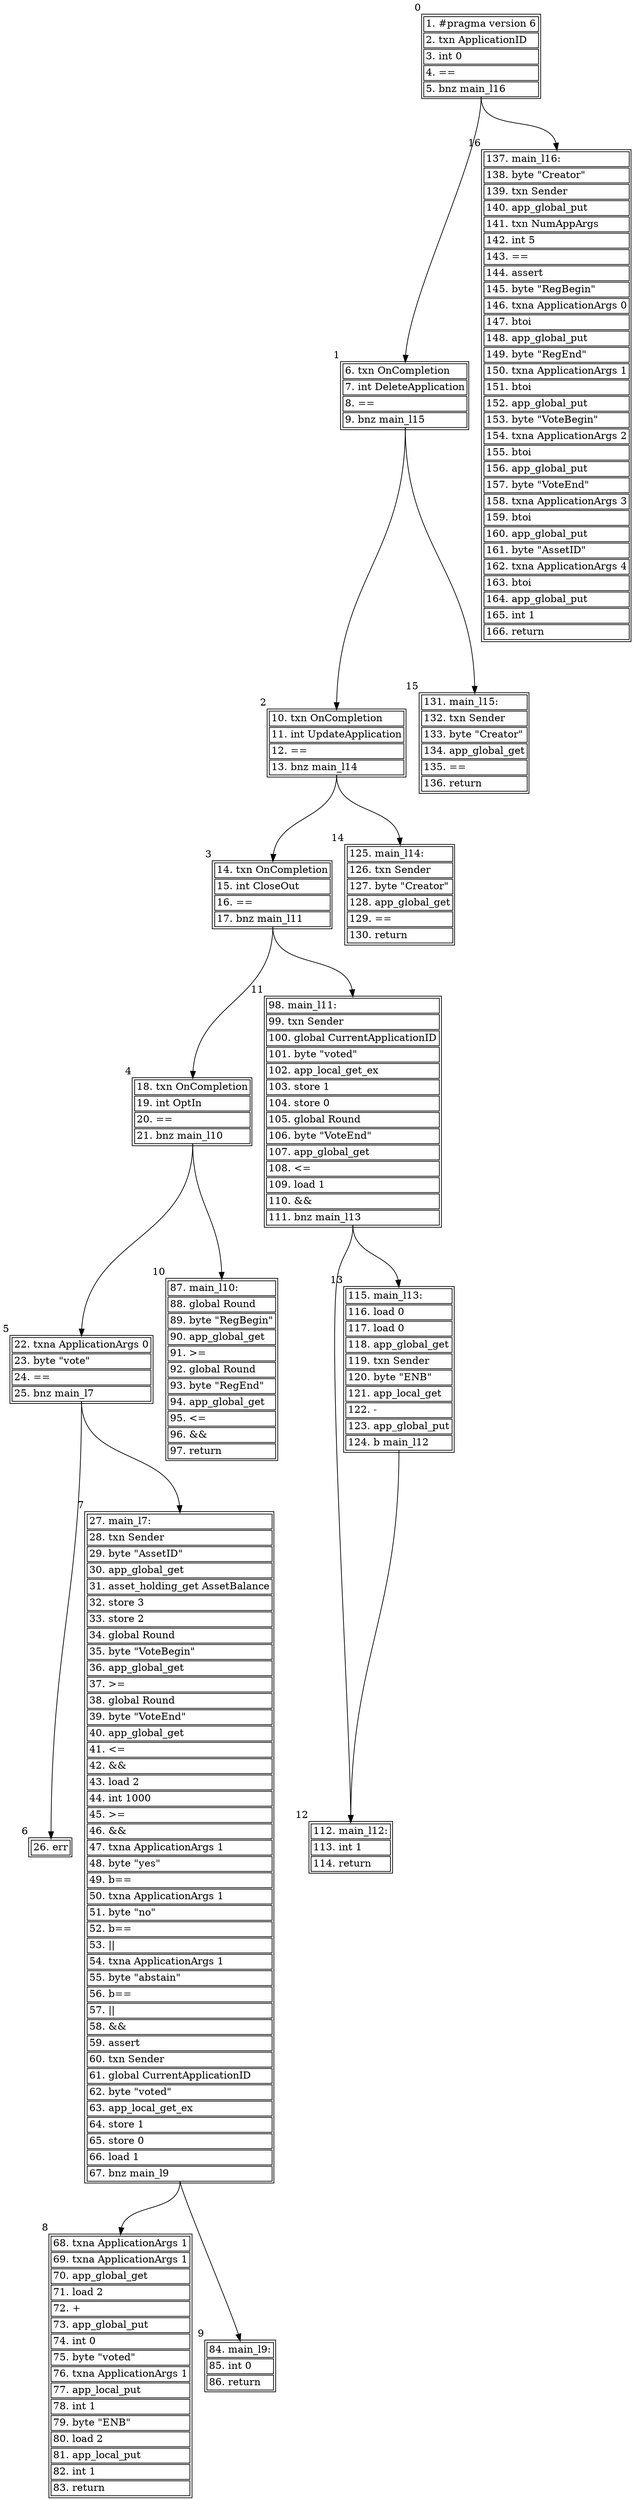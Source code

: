 digraph g{
 ranksep = 1 
 overlap = scale 
139838251679856[label=<<TABLE ALIGN="LEFT">
<TR><TD TOOLTIP="no comment for this line" HREF="bogus" ALIGN="LEFT" PORT="1">1. #pragma version 6</TD></TR>
<TR><TD TOOLTIP="no comment for this line" HREF="bogus" ALIGN="LEFT" PORT="2">2. txn ApplicationID</TD></TR>
<TR><TD TOOLTIP="no comment for this line" HREF="bogus" ALIGN="LEFT" PORT="3">3. int 0</TD></TR>
<TR><TD TOOLTIP="no comment for this line" HREF="bogus" ALIGN="LEFT" PORT="4">4. ==</TD></TR>
<TR><TD TOOLTIP="no comment for this line" HREF="bogus" ALIGN="LEFT" PORT="5">5. bnz main_l16</TD></TR>
</TABLE>> labelloc=top shape=plain
 xlabel=0]139838251679856:5:s -> 139838253243312:6:n;
139838251679856:5:s -> 139838253243024:137:n;
139838253243312[label=<<TABLE ALIGN="LEFT">
<TR><TD TOOLTIP="no comment for this line" HREF="bogus" ALIGN="LEFT" PORT="6">6. txn OnCompletion</TD></TR>
<TR><TD TOOLTIP="no comment for this line" HREF="bogus" ALIGN="LEFT" PORT="7">7. int DeleteApplication</TD></TR>
<TR><TD TOOLTIP="no comment for this line" HREF="bogus" ALIGN="LEFT" PORT="8">8. ==</TD></TR>
<TR><TD TOOLTIP="no comment for this line" HREF="bogus" ALIGN="LEFT" PORT="9">9. bnz main_l15</TD></TR>
</TABLE>> labelloc=top shape=plain
 xlabel=1]139838253243312:9:s -> 139838253241824:10:n;
139838253243312:9:s -> 139838253243216:131:n;
139838253241824[label=<<TABLE ALIGN="LEFT">
<TR><TD TOOLTIP="no comment for this line" HREF="bogus" ALIGN="LEFT" PORT="10">10. txn OnCompletion</TD></TR>
<TR><TD TOOLTIP="no comment for this line" HREF="bogus" ALIGN="LEFT" PORT="11">11. int UpdateApplication</TD></TR>
<TR><TD TOOLTIP="no comment for this line" HREF="bogus" ALIGN="LEFT" PORT="12">12. ==</TD></TR>
<TR><TD TOOLTIP="no comment for this line" HREF="bogus" ALIGN="LEFT" PORT="13">13. bnz main_l14</TD></TR>
</TABLE>> labelloc=top shape=plain
 xlabel=2]139838253241824:13:s -> 139838253241776:14:n;
139838253241824:13:s -> 139838253240864:125:n;
139838253241776[label=<<TABLE ALIGN="LEFT">
<TR><TD TOOLTIP="no comment for this line" HREF="bogus" ALIGN="LEFT" PORT="14">14. txn OnCompletion</TD></TR>
<TR><TD TOOLTIP="no comment for this line" HREF="bogus" ALIGN="LEFT" PORT="15">15. int CloseOut</TD></TR>
<TR><TD TOOLTIP="no comment for this line" HREF="bogus" ALIGN="LEFT" PORT="16">16. ==</TD></TR>
<TR><TD TOOLTIP="no comment for this line" HREF="bogus" ALIGN="LEFT" PORT="17">17. bnz main_l11</TD></TR>
</TABLE>> labelloc=top shape=plain
 xlabel=3]139838253241776:17:s -> 139838253242976:18:n;
139838253241776:17:s -> 139838253240720:98:n;
139838253242976[label=<<TABLE ALIGN="LEFT">
<TR><TD TOOLTIP="no comment for this line" HREF="bogus" ALIGN="LEFT" PORT="18">18. txn OnCompletion</TD></TR>
<TR><TD TOOLTIP="no comment for this line" HREF="bogus" ALIGN="LEFT" PORT="19">19. int OptIn</TD></TR>
<TR><TD TOOLTIP="no comment for this line" HREF="bogus" ALIGN="LEFT" PORT="20">20. ==</TD></TR>
<TR><TD TOOLTIP="no comment for this line" HREF="bogus" ALIGN="LEFT" PORT="21">21. bnz main_l10</TD></TR>
</TABLE>> labelloc=top shape=plain
 xlabel=4]139838253242976:21:s -> 139838253241392:22:n;
139838253242976:21:s -> 139838253240768:87:n;
139838253241392[label=<<TABLE ALIGN="LEFT">
<TR><TD TOOLTIP="no comment for this line" HREF="bogus" ALIGN="LEFT" PORT="22">22. txna ApplicationArgs 0</TD></TR>
<TR><TD TOOLTIP="no comment for this line" HREF="bogus" ALIGN="LEFT" PORT="23">23. byte &quot;vote&quot;</TD></TR>
<TR><TD TOOLTIP="no comment for this line" HREF="bogus" ALIGN="LEFT" PORT="24">24. ==</TD></TR>
<TR><TD TOOLTIP="no comment for this line" HREF="bogus" ALIGN="LEFT" PORT="25">25. bnz main_l7</TD></TR>
</TABLE>> labelloc=top shape=plain
 xlabel=5]139838253241392:25:s -> 139838253241152:26:n;
139838253241392:25:s -> 139838253241344:27:n;
139838253241152[label=<<TABLE ALIGN="LEFT">
<TR><TD TOOLTIP="no comment for this line" HREF="bogus" ALIGN="LEFT" PORT="26">26. err</TD></TR>
</TABLE>> labelloc=top shape=plain
 xlabel=6]139838253241344[label=<<TABLE ALIGN="LEFT">
<TR><TD TOOLTIP="no comment for this line" HREF="bogus" ALIGN="LEFT" PORT="27">27. main_l7:</TD></TR>
<TR><TD TOOLTIP="no comment for this line" HREF="bogus" ALIGN="LEFT" PORT="28">28. txn Sender</TD></TR>
<TR><TD TOOLTIP="no comment for this line" HREF="bogus" ALIGN="LEFT" PORT="29">29. byte &quot;AssetID&quot;</TD></TR>
<TR><TD TOOLTIP="no comment for this line" HREF="bogus" ALIGN="LEFT" PORT="30">30. app_global_get</TD></TR>
<TR><TD TOOLTIP="no comment for this line" HREF="bogus" ALIGN="LEFT" PORT="31">31. asset_holding_get AssetBalance</TD></TR>
<TR><TD TOOLTIP="no comment for this line" HREF="bogus" ALIGN="LEFT" PORT="32">32. store 3</TD></TR>
<TR><TD TOOLTIP="no comment for this line" HREF="bogus" ALIGN="LEFT" PORT="33">33. store 2</TD></TR>
<TR><TD TOOLTIP="no comment for this line" HREF="bogus" ALIGN="LEFT" PORT="34">34. global Round</TD></TR>
<TR><TD TOOLTIP="no comment for this line" HREF="bogus" ALIGN="LEFT" PORT="35">35. byte &quot;VoteBegin&quot;</TD></TR>
<TR><TD TOOLTIP="no comment for this line" HREF="bogus" ALIGN="LEFT" PORT="36">36. app_global_get</TD></TR>
<TR><TD TOOLTIP="no comment for this line" HREF="bogus" ALIGN="LEFT" PORT="37">37. &gt;=</TD></TR>
<TR><TD TOOLTIP="no comment for this line" HREF="bogus" ALIGN="LEFT" PORT="38">38. global Round</TD></TR>
<TR><TD TOOLTIP="no comment for this line" HREF="bogus" ALIGN="LEFT" PORT="39">39. byte &quot;VoteEnd&quot;</TD></TR>
<TR><TD TOOLTIP="no comment for this line" HREF="bogus" ALIGN="LEFT" PORT="40">40. app_global_get</TD></TR>
<TR><TD TOOLTIP="no comment for this line" HREF="bogus" ALIGN="LEFT" PORT="41">41. &lt;=</TD></TR>
<TR><TD TOOLTIP="no comment for this line" HREF="bogus" ALIGN="LEFT" PORT="42">42. &amp;&amp;</TD></TR>
<TR><TD TOOLTIP="no comment for this line" HREF="bogus" ALIGN="LEFT" PORT="43">43. load 2</TD></TR>
<TR><TD TOOLTIP="no comment for this line" HREF="bogus" ALIGN="LEFT" PORT="44">44. int 1000</TD></TR>
<TR><TD TOOLTIP="no comment for this line" HREF="bogus" ALIGN="LEFT" PORT="45">45. &gt;=</TD></TR>
<TR><TD TOOLTIP="no comment for this line" HREF="bogus" ALIGN="LEFT" PORT="46">46. &amp;&amp;</TD></TR>
<TR><TD TOOLTIP="no comment for this line" HREF="bogus" ALIGN="LEFT" PORT="47">47. txna ApplicationArgs 1</TD></TR>
<TR><TD TOOLTIP="no comment for this line" HREF="bogus" ALIGN="LEFT" PORT="48">48. byte &quot;yes&quot;</TD></TR>
<TR><TD TOOLTIP="no comment for this line" HREF="bogus" ALIGN="LEFT" PORT="49">49. b==</TD></TR>
<TR><TD TOOLTIP="no comment for this line" HREF="bogus" ALIGN="LEFT" PORT="50">50. txna ApplicationArgs 1</TD></TR>
<TR><TD TOOLTIP="no comment for this line" HREF="bogus" ALIGN="LEFT" PORT="51">51. byte &quot;no&quot;</TD></TR>
<TR><TD TOOLTIP="no comment for this line" HREF="bogus" ALIGN="LEFT" PORT="52">52. b==</TD></TR>
<TR><TD TOOLTIP="no comment for this line" HREF="bogus" ALIGN="LEFT" PORT="53">53. ||</TD></TR>
<TR><TD TOOLTIP="no comment for this line" HREF="bogus" ALIGN="LEFT" PORT="54">54. txna ApplicationArgs 1</TD></TR>
<TR><TD TOOLTIP="no comment for this line" HREF="bogus" ALIGN="LEFT" PORT="55">55. byte &quot;abstain&quot;</TD></TR>
<TR><TD TOOLTIP="no comment for this line" HREF="bogus" ALIGN="LEFT" PORT="56">56. b==</TD></TR>
<TR><TD TOOLTIP="no comment for this line" HREF="bogus" ALIGN="LEFT" PORT="57">57. ||</TD></TR>
<TR><TD TOOLTIP="no comment for this line" HREF="bogus" ALIGN="LEFT" PORT="58">58. &amp;&amp;</TD></TR>
<TR><TD TOOLTIP="no comment for this line" HREF="bogus" ALIGN="LEFT" PORT="59">59. assert</TD></TR>
<TR><TD TOOLTIP="no comment for this line" HREF="bogus" ALIGN="LEFT" PORT="60">60. txn Sender</TD></TR>
<TR><TD TOOLTIP="no comment for this line" HREF="bogus" ALIGN="LEFT" PORT="61">61. global CurrentApplicationID</TD></TR>
<TR><TD TOOLTIP="no comment for this line" HREF="bogus" ALIGN="LEFT" PORT="62">62. byte &quot;voted&quot;</TD></TR>
<TR><TD TOOLTIP="no comment for this line" HREF="bogus" ALIGN="LEFT" PORT="63">63. app_local_get_ex</TD></TR>
<TR><TD TOOLTIP="no comment for this line" HREF="bogus" ALIGN="LEFT" PORT="64">64. store 1</TD></TR>
<TR><TD TOOLTIP="no comment for this line" HREF="bogus" ALIGN="LEFT" PORT="65">65. store 0</TD></TR>
<TR><TD TOOLTIP="no comment for this line" HREF="bogus" ALIGN="LEFT" PORT="66">66. load 1</TD></TR>
<TR><TD TOOLTIP="no comment for this line" HREF="bogus" ALIGN="LEFT" PORT="67">67. bnz main_l9</TD></TR>
</TABLE>> labelloc=top shape=plain
 xlabel=7]139838253241344:67:s -> 139838253241296:68:n;
139838253241344:67:s -> 139838253241200:84:n;
139838253241296[label=<<TABLE ALIGN="LEFT">
<TR><TD TOOLTIP="no comment for this line" HREF="bogus" ALIGN="LEFT" PORT="68">68. txna ApplicationArgs 1</TD></TR>
<TR><TD TOOLTIP="no comment for this line" HREF="bogus" ALIGN="LEFT" PORT="69">69. txna ApplicationArgs 1</TD></TR>
<TR><TD TOOLTIP="no comment for this line" HREF="bogus" ALIGN="LEFT" PORT="70">70. app_global_get</TD></TR>
<TR><TD TOOLTIP="no comment for this line" HREF="bogus" ALIGN="LEFT" PORT="71">71. load 2</TD></TR>
<TR><TD TOOLTIP="no comment for this line" HREF="bogus" ALIGN="LEFT" PORT="72">72. +</TD></TR>
<TR><TD TOOLTIP="no comment for this line" HREF="bogus" ALIGN="LEFT" PORT="73">73. app_global_put</TD></TR>
<TR><TD TOOLTIP="no comment for this line" HREF="bogus" ALIGN="LEFT" PORT="74">74. int 0</TD></TR>
<TR><TD TOOLTIP="no comment for this line" HREF="bogus" ALIGN="LEFT" PORT="75">75. byte &quot;voted&quot;</TD></TR>
<TR><TD TOOLTIP="no comment for this line" HREF="bogus" ALIGN="LEFT" PORT="76">76. txna ApplicationArgs 1</TD></TR>
<TR><TD TOOLTIP="no comment for this line" HREF="bogus" ALIGN="LEFT" PORT="77">77. app_local_put</TD></TR>
<TR><TD TOOLTIP="no comment for this line" HREF="bogus" ALIGN="LEFT" PORT="78">78. int 1</TD></TR>
<TR><TD TOOLTIP="no comment for this line" HREF="bogus" ALIGN="LEFT" PORT="79">79. byte &quot;ENB&quot;</TD></TR>
<TR><TD TOOLTIP="no comment for this line" HREF="bogus" ALIGN="LEFT" PORT="80">80. load 2</TD></TR>
<TR><TD TOOLTIP="no comment for this line" HREF="bogus" ALIGN="LEFT" PORT="81">81. app_local_put</TD></TR>
<TR><TD TOOLTIP="no comment for this line" HREF="bogus" ALIGN="LEFT" PORT="82">82. int 1</TD></TR>
<TR><TD TOOLTIP="no comment for this line" HREF="bogus" ALIGN="LEFT" PORT="83">83. return</TD></TR>
</TABLE>> labelloc=top shape=plain
 xlabel=8]139838253241200[label=<<TABLE ALIGN="LEFT">
<TR><TD TOOLTIP="no comment for this line" HREF="bogus" ALIGN="LEFT" PORT="84">84. main_l9:</TD></TR>
<TR><TD TOOLTIP="no comment for this line" HREF="bogus" ALIGN="LEFT" PORT="85">85. int 0</TD></TR>
<TR><TD TOOLTIP="no comment for this line" HREF="bogus" ALIGN="LEFT" PORT="86">86. return</TD></TR>
</TABLE>> labelloc=top shape=plain
 xlabel=9]139838253240768[label=<<TABLE ALIGN="LEFT">
<TR><TD TOOLTIP="no comment for this line" HREF="bogus" ALIGN="LEFT" PORT="87">87. main_l10:</TD></TR>
<TR><TD TOOLTIP="no comment for this line" HREF="bogus" ALIGN="LEFT" PORT="88">88. global Round</TD></TR>
<TR><TD TOOLTIP="no comment for this line" HREF="bogus" ALIGN="LEFT" PORT="89">89. byte &quot;RegBegin&quot;</TD></TR>
<TR><TD TOOLTIP="no comment for this line" HREF="bogus" ALIGN="LEFT" PORT="90">90. app_global_get</TD></TR>
<TR><TD TOOLTIP="no comment for this line" HREF="bogus" ALIGN="LEFT" PORT="91">91. &gt;=</TD></TR>
<TR><TD TOOLTIP="no comment for this line" HREF="bogus" ALIGN="LEFT" PORT="92">92. global Round</TD></TR>
<TR><TD TOOLTIP="no comment for this line" HREF="bogus" ALIGN="LEFT" PORT="93">93. byte &quot;RegEnd&quot;</TD></TR>
<TR><TD TOOLTIP="no comment for this line" HREF="bogus" ALIGN="LEFT" PORT="94">94. app_global_get</TD></TR>
<TR><TD TOOLTIP="no comment for this line" HREF="bogus" ALIGN="LEFT" PORT="95">95. &lt;=</TD></TR>
<TR><TD TOOLTIP="no comment for this line" HREF="bogus" ALIGN="LEFT" PORT="96">96. &amp;&amp;</TD></TR>
<TR><TD TOOLTIP="no comment for this line" HREF="bogus" ALIGN="LEFT" PORT="97">97. return</TD></TR>
</TABLE>> labelloc=top shape=plain
 xlabel=10]139838253240720[label=<<TABLE ALIGN="LEFT">
<TR><TD TOOLTIP="no comment for this line" HREF="bogus" ALIGN="LEFT" PORT="98">98. main_l11:</TD></TR>
<TR><TD TOOLTIP="no comment for this line" HREF="bogus" ALIGN="LEFT" PORT="99">99. txn Sender</TD></TR>
<TR><TD TOOLTIP="no comment for this line" HREF="bogus" ALIGN="LEFT" PORT="100">100. global CurrentApplicationID</TD></TR>
<TR><TD TOOLTIP="no comment for this line" HREF="bogus" ALIGN="LEFT" PORT="101">101. byte &quot;voted&quot;</TD></TR>
<TR><TD TOOLTIP="no comment for this line" HREF="bogus" ALIGN="LEFT" PORT="102">102. app_local_get_ex</TD></TR>
<TR><TD TOOLTIP="no comment for this line" HREF="bogus" ALIGN="LEFT" PORT="103">103. store 1</TD></TR>
<TR><TD TOOLTIP="no comment for this line" HREF="bogus" ALIGN="LEFT" PORT="104">104. store 0</TD></TR>
<TR><TD TOOLTIP="no comment for this line" HREF="bogus" ALIGN="LEFT" PORT="105">105. global Round</TD></TR>
<TR><TD TOOLTIP="no comment for this line" HREF="bogus" ALIGN="LEFT" PORT="106">106. byte &quot;VoteEnd&quot;</TD></TR>
<TR><TD TOOLTIP="no comment for this line" HREF="bogus" ALIGN="LEFT" PORT="107">107. app_global_get</TD></TR>
<TR><TD TOOLTIP="no comment for this line" HREF="bogus" ALIGN="LEFT" PORT="108">108. &lt;=</TD></TR>
<TR><TD TOOLTIP="no comment for this line" HREF="bogus" ALIGN="LEFT" PORT="109">109. load 1</TD></TR>
<TR><TD TOOLTIP="no comment for this line" HREF="bogus" ALIGN="LEFT" PORT="110">110. &amp;&amp;</TD></TR>
<TR><TD TOOLTIP="no comment for this line" HREF="bogus" ALIGN="LEFT" PORT="111">111. bnz main_l13</TD></TR>
</TABLE>> labelloc=top shape=plain
 xlabel=11]139838253240720:111:s -> 139838253241632:112:n;
139838253240720:111:s -> 139838253240960:115:n;
139838253241632[label=<<TABLE ALIGN="LEFT">
<TR><TD TOOLTIP="no comment for this line" HREF="bogus" ALIGN="LEFT" PORT="112">112. main_l12:</TD></TR>
<TR><TD TOOLTIP="no comment for this line" HREF="bogus" ALIGN="LEFT" PORT="113">113. int 1</TD></TR>
<TR><TD TOOLTIP="no comment for this line" HREF="bogus" ALIGN="LEFT" PORT="114">114. return</TD></TR>
</TABLE>> labelloc=top shape=plain
 xlabel=12]139838253240960[label=<<TABLE ALIGN="LEFT">
<TR><TD TOOLTIP="no comment for this line" HREF="bogus" ALIGN="LEFT" PORT="115">115. main_l13:</TD></TR>
<TR><TD TOOLTIP="no comment for this line" HREF="bogus" ALIGN="LEFT" PORT="116">116. load 0</TD></TR>
<TR><TD TOOLTIP="no comment for this line" HREF="bogus" ALIGN="LEFT" PORT="117">117. load 0</TD></TR>
<TR><TD TOOLTIP="no comment for this line" HREF="bogus" ALIGN="LEFT" PORT="118">118. app_global_get</TD></TR>
<TR><TD TOOLTIP="no comment for this line" HREF="bogus" ALIGN="LEFT" PORT="119">119. txn Sender</TD></TR>
<TR><TD TOOLTIP="no comment for this line" HREF="bogus" ALIGN="LEFT" PORT="120">120. byte &quot;ENB&quot;</TD></TR>
<TR><TD TOOLTIP="no comment for this line" HREF="bogus" ALIGN="LEFT" PORT="121">121. app_local_get</TD></TR>
<TR><TD TOOLTIP="no comment for this line" HREF="bogus" ALIGN="LEFT" PORT="122">122. -</TD></TR>
<TR><TD TOOLTIP="no comment for this line" HREF="bogus" ALIGN="LEFT" PORT="123">123. app_global_put</TD></TR>
<TR><TD TOOLTIP="no comment for this line" HREF="bogus" ALIGN="LEFT" PORT="124">124. b main_l12</TD></TR>
</TABLE>> labelloc=top shape=plain
 xlabel=13]139838253240960:124:s -> 139838253241632:112:n;
139838253240864[label=<<TABLE ALIGN="LEFT">
<TR><TD TOOLTIP="no comment for this line" HREF="bogus" ALIGN="LEFT" PORT="125">125. main_l14:</TD></TR>
<TR><TD TOOLTIP="no comment for this line" HREF="bogus" ALIGN="LEFT" PORT="126">126. txn Sender</TD></TR>
<TR><TD TOOLTIP="no comment for this line" HREF="bogus" ALIGN="LEFT" PORT="127">127. byte &quot;Creator&quot;</TD></TR>
<TR><TD TOOLTIP="no comment for this line" HREF="bogus" ALIGN="LEFT" PORT="128">128. app_global_get</TD></TR>
<TR><TD TOOLTIP="no comment for this line" HREF="bogus" ALIGN="LEFT" PORT="129">129. ==</TD></TR>
<TR><TD TOOLTIP="no comment for this line" HREF="bogus" ALIGN="LEFT" PORT="130">130. return</TD></TR>
</TABLE>> labelloc=top shape=plain
 xlabel=14]139838253243216[label=<<TABLE ALIGN="LEFT">
<TR><TD TOOLTIP="no comment for this line" HREF="bogus" ALIGN="LEFT" PORT="131">131. main_l15:</TD></TR>
<TR><TD TOOLTIP="no comment for this line" HREF="bogus" ALIGN="LEFT" PORT="132">132. txn Sender</TD></TR>
<TR><TD TOOLTIP="no comment for this line" HREF="bogus" ALIGN="LEFT" PORT="133">133. byte &quot;Creator&quot;</TD></TR>
<TR><TD TOOLTIP="no comment for this line" HREF="bogus" ALIGN="LEFT" PORT="134">134. app_global_get</TD></TR>
<TR><TD TOOLTIP="no comment for this line" HREF="bogus" ALIGN="LEFT" PORT="135">135. ==</TD></TR>
<TR><TD TOOLTIP="no comment for this line" HREF="bogus" ALIGN="LEFT" PORT="136">136. return</TD></TR>
</TABLE>> labelloc=top shape=plain
 xlabel=15]139838253243024[label=<<TABLE ALIGN="LEFT">
<TR><TD TOOLTIP="no comment for this line" HREF="bogus" ALIGN="LEFT" PORT="137">137. main_l16:</TD></TR>
<TR><TD TOOLTIP="no comment for this line" HREF="bogus" ALIGN="LEFT" PORT="138">138. byte &quot;Creator&quot;</TD></TR>
<TR><TD TOOLTIP="no comment for this line" HREF="bogus" ALIGN="LEFT" PORT="139">139. txn Sender</TD></TR>
<TR><TD TOOLTIP="no comment for this line" HREF="bogus" ALIGN="LEFT" PORT="140">140. app_global_put</TD></TR>
<TR><TD TOOLTIP="no comment for this line" HREF="bogus" ALIGN="LEFT" PORT="141">141. txn NumAppArgs</TD></TR>
<TR><TD TOOLTIP="no comment for this line" HREF="bogus" ALIGN="LEFT" PORT="142">142. int 5</TD></TR>
<TR><TD TOOLTIP="no comment for this line" HREF="bogus" ALIGN="LEFT" PORT="143">143. ==</TD></TR>
<TR><TD TOOLTIP="no comment for this line" HREF="bogus" ALIGN="LEFT" PORT="144">144. assert</TD></TR>
<TR><TD TOOLTIP="no comment for this line" HREF="bogus" ALIGN="LEFT" PORT="145">145. byte &quot;RegBegin&quot;</TD></TR>
<TR><TD TOOLTIP="no comment for this line" HREF="bogus" ALIGN="LEFT" PORT="146">146. txna ApplicationArgs 0</TD></TR>
<TR><TD TOOLTIP="no comment for this line" HREF="bogus" ALIGN="LEFT" PORT="147">147. btoi</TD></TR>
<TR><TD TOOLTIP="no comment for this line" HREF="bogus" ALIGN="LEFT" PORT="148">148. app_global_put</TD></TR>
<TR><TD TOOLTIP="no comment for this line" HREF="bogus" ALIGN="LEFT" PORT="149">149. byte &quot;RegEnd&quot;</TD></TR>
<TR><TD TOOLTIP="no comment for this line" HREF="bogus" ALIGN="LEFT" PORT="150">150. txna ApplicationArgs 1</TD></TR>
<TR><TD TOOLTIP="no comment for this line" HREF="bogus" ALIGN="LEFT" PORT="151">151. btoi</TD></TR>
<TR><TD TOOLTIP="no comment for this line" HREF="bogus" ALIGN="LEFT" PORT="152">152. app_global_put</TD></TR>
<TR><TD TOOLTIP="no comment for this line" HREF="bogus" ALIGN="LEFT" PORT="153">153. byte &quot;VoteBegin&quot;</TD></TR>
<TR><TD TOOLTIP="no comment for this line" HREF="bogus" ALIGN="LEFT" PORT="154">154. txna ApplicationArgs 2</TD></TR>
<TR><TD TOOLTIP="no comment for this line" HREF="bogus" ALIGN="LEFT" PORT="155">155. btoi</TD></TR>
<TR><TD TOOLTIP="no comment for this line" HREF="bogus" ALIGN="LEFT" PORT="156">156. app_global_put</TD></TR>
<TR><TD TOOLTIP="no comment for this line" HREF="bogus" ALIGN="LEFT" PORT="157">157. byte &quot;VoteEnd&quot;</TD></TR>
<TR><TD TOOLTIP="no comment for this line" HREF="bogus" ALIGN="LEFT" PORT="158">158. txna ApplicationArgs 3</TD></TR>
<TR><TD TOOLTIP="no comment for this line" HREF="bogus" ALIGN="LEFT" PORT="159">159. btoi</TD></TR>
<TR><TD TOOLTIP="no comment for this line" HREF="bogus" ALIGN="LEFT" PORT="160">160. app_global_put</TD></TR>
<TR><TD TOOLTIP="no comment for this line" HREF="bogus" ALIGN="LEFT" PORT="161">161. byte &quot;AssetID&quot;</TD></TR>
<TR><TD TOOLTIP="no comment for this line" HREF="bogus" ALIGN="LEFT" PORT="162">162. txna ApplicationArgs 4</TD></TR>
<TR><TD TOOLTIP="no comment for this line" HREF="bogus" ALIGN="LEFT" PORT="163">163. btoi</TD></TR>
<TR><TD TOOLTIP="no comment for this line" HREF="bogus" ALIGN="LEFT" PORT="164">164. app_global_put</TD></TR>
<TR><TD TOOLTIP="no comment for this line" HREF="bogus" ALIGN="LEFT" PORT="165">165. int 1</TD></TR>
<TR><TD TOOLTIP="no comment for this line" HREF="bogus" ALIGN="LEFT" PORT="166">166. return</TD></TR>
</TABLE>> labelloc=top shape=plain
 xlabel=16]}